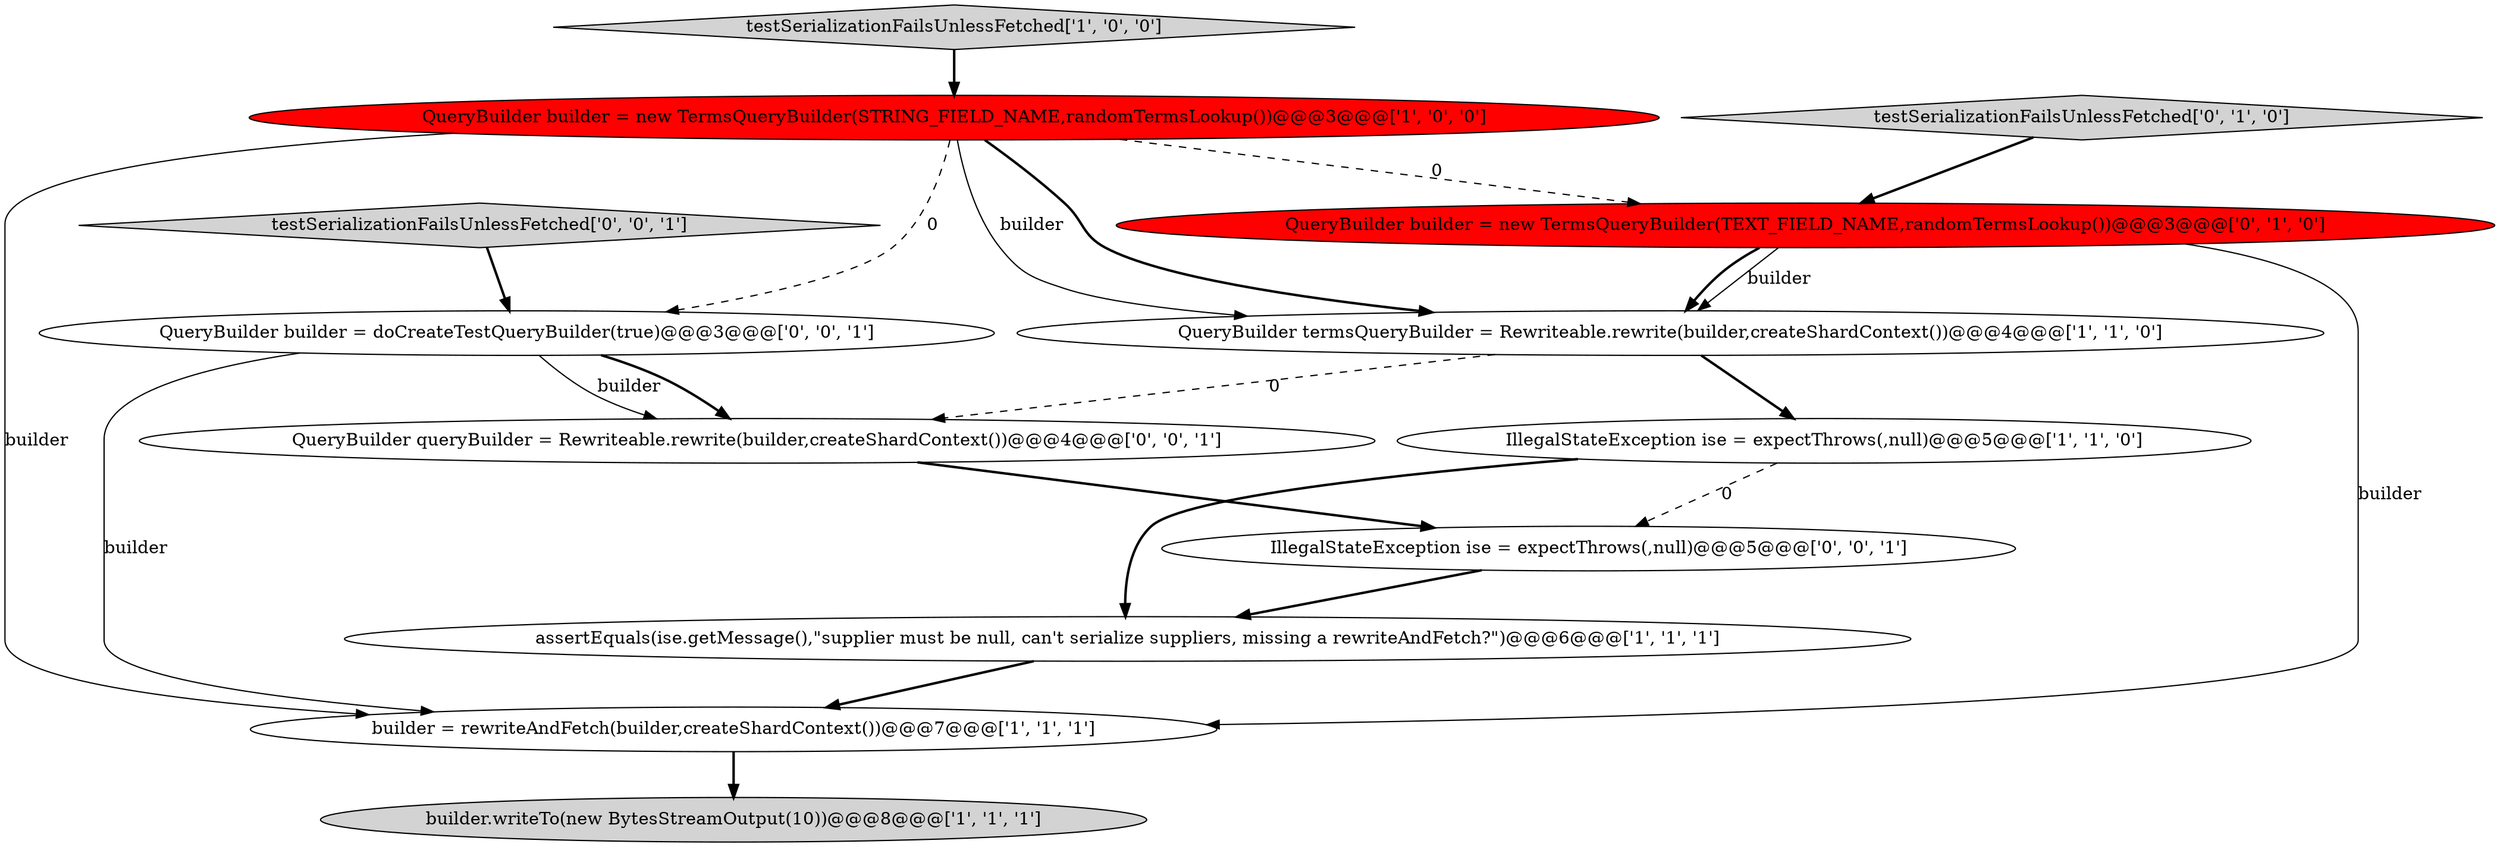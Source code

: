 digraph {
3 [style = filled, label = "assertEquals(ise.getMessage(),\"supplier must be null, can't serialize suppliers, missing a rewriteAndFetch?\")@@@6@@@['1', '1', '1']", fillcolor = white, shape = ellipse image = "AAA0AAABBB1BBB"];
9 [style = filled, label = "IllegalStateException ise = expectThrows(,null)@@@5@@@['0', '0', '1']", fillcolor = white, shape = ellipse image = "AAA0AAABBB3BBB"];
11 [style = filled, label = "QueryBuilder queryBuilder = Rewriteable.rewrite(builder,createShardContext())@@@4@@@['0', '0', '1']", fillcolor = white, shape = ellipse image = "AAA0AAABBB3BBB"];
8 [style = filled, label = "QueryBuilder builder = new TermsQueryBuilder(TEXT_FIELD_NAME,randomTermsLookup())@@@3@@@['0', '1', '0']", fillcolor = red, shape = ellipse image = "AAA1AAABBB2BBB"];
6 [style = filled, label = "builder = rewriteAndFetch(builder,createShardContext())@@@7@@@['1', '1', '1']", fillcolor = white, shape = ellipse image = "AAA0AAABBB1BBB"];
4 [style = filled, label = "builder.writeTo(new BytesStreamOutput(10))@@@8@@@['1', '1', '1']", fillcolor = lightgray, shape = ellipse image = "AAA0AAABBB1BBB"];
12 [style = filled, label = "testSerializationFailsUnlessFetched['0', '0', '1']", fillcolor = lightgray, shape = diamond image = "AAA0AAABBB3BBB"];
1 [style = filled, label = "IllegalStateException ise = expectThrows(,null)@@@5@@@['1', '1', '0']", fillcolor = white, shape = ellipse image = "AAA0AAABBB1BBB"];
0 [style = filled, label = "QueryBuilder builder = new TermsQueryBuilder(STRING_FIELD_NAME,randomTermsLookup())@@@3@@@['1', '0', '0']", fillcolor = red, shape = ellipse image = "AAA1AAABBB1BBB"];
5 [style = filled, label = "QueryBuilder termsQueryBuilder = Rewriteable.rewrite(builder,createShardContext())@@@4@@@['1', '1', '0']", fillcolor = white, shape = ellipse image = "AAA0AAABBB1BBB"];
10 [style = filled, label = "QueryBuilder builder = doCreateTestQueryBuilder(true)@@@3@@@['0', '0', '1']", fillcolor = white, shape = ellipse image = "AAA0AAABBB3BBB"];
7 [style = filled, label = "testSerializationFailsUnlessFetched['0', '1', '0']", fillcolor = lightgray, shape = diamond image = "AAA0AAABBB2BBB"];
2 [style = filled, label = "testSerializationFailsUnlessFetched['1', '0', '0']", fillcolor = lightgray, shape = diamond image = "AAA0AAABBB1BBB"];
10->11 [style = solid, label="builder"];
8->5 [style = solid, label="builder"];
0->5 [style = solid, label="builder"];
1->3 [style = bold, label=""];
3->6 [style = bold, label=""];
1->9 [style = dashed, label="0"];
7->8 [style = bold, label=""];
11->9 [style = bold, label=""];
0->10 [style = dashed, label="0"];
0->6 [style = solid, label="builder"];
10->6 [style = solid, label="builder"];
5->1 [style = bold, label=""];
6->4 [style = bold, label=""];
2->0 [style = bold, label=""];
12->10 [style = bold, label=""];
8->5 [style = bold, label=""];
5->11 [style = dashed, label="0"];
9->3 [style = bold, label=""];
0->8 [style = dashed, label="0"];
8->6 [style = solid, label="builder"];
0->5 [style = bold, label=""];
10->11 [style = bold, label=""];
}

